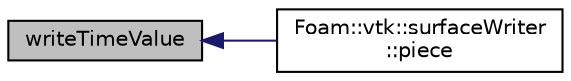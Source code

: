digraph "writeTimeValue"
{
  bgcolor="transparent";
  edge [fontname="Helvetica",fontsize="10",labelfontname="Helvetica",labelfontsize="10"];
  node [fontname="Helvetica",fontsize="10",shape=record];
  rankdir="LR";
  Node1 [label="writeTimeValue",height=0.2,width=0.4,color="black", fillcolor="grey75", style="filled" fontcolor="black"];
  Node1 -> Node2 [dir="back",color="midnightblue",fontsize="10",style="solid",fontname="Helvetica"];
  Node2 [label="Foam::vtk::surfaceWriter\l::piece",height=0.2,width=0.4,color="black",URL="$classFoam_1_1vtk_1_1surfaceWriter.html#a8173340d7edc298c89d1b073708c2baa",tooltip="Reset point, face references to begin a new piece. "];
}
